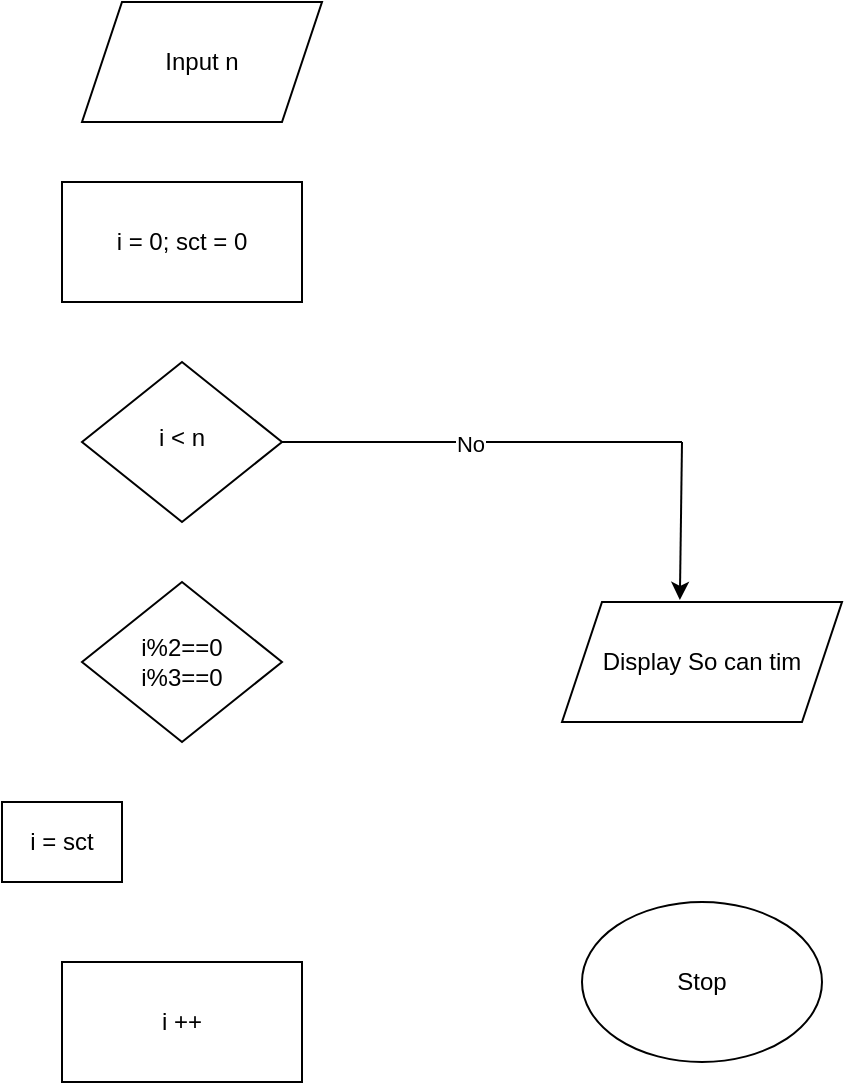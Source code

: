 <mxfile version="20.3.0" type="device"><diagram id="C5RBs43oDa-KdzZeNtuy" name="Page-1"><mxGraphModel dx="756" dy="802" grid="1" gridSize="10" guides="1" tooltips="1" connect="1" arrows="1" fold="1" page="1" pageScale="1" pageWidth="827" pageHeight="1169" math="0" shadow="0"><root><mxCell id="WIyWlLk6GJQsqaUBKTNV-0"/><mxCell id="WIyWlLk6GJQsqaUBKTNV-1" parent="WIyWlLk6GJQsqaUBKTNV-0"/><mxCell id="WIyWlLk6GJQsqaUBKTNV-10" value="i &amp;lt; n" style="rhombus;whiteSpace=wrap;html=1;shadow=0;fontFamily=Helvetica;fontSize=12;align=center;strokeWidth=1;spacing=6;spacingTop=-4;" parent="WIyWlLk6GJQsqaUBKTNV-1" vertex="1"><mxGeometry x="160" y="190" width="100" height="80" as="geometry"/></mxCell><mxCell id="IajNmQv0k_OoQxFvB4xv-0" value="Input n" style="shape=parallelogram;perimeter=parallelogramPerimeter;whiteSpace=wrap;html=1;fixedSize=1;" vertex="1" parent="WIyWlLk6GJQsqaUBKTNV-1"><mxGeometry x="160" y="10" width="120" height="60" as="geometry"/></mxCell><mxCell id="IajNmQv0k_OoQxFvB4xv-1" value="i = 0; sct = 0" style="rounded=0;whiteSpace=wrap;html=1;" vertex="1" parent="WIyWlLk6GJQsqaUBKTNV-1"><mxGeometry x="150" y="100" width="120" height="60" as="geometry"/></mxCell><mxCell id="IajNmQv0k_OoQxFvB4xv-3" value="i%2==0&lt;br&gt;i%3==0" style="rhombus;whiteSpace=wrap;html=1;" vertex="1" parent="WIyWlLk6GJQsqaUBKTNV-1"><mxGeometry x="160" y="300" width="100" height="80" as="geometry"/></mxCell><mxCell id="IajNmQv0k_OoQxFvB4xv-4" value="i = sct" style="rounded=0;whiteSpace=wrap;html=1;" vertex="1" parent="WIyWlLk6GJQsqaUBKTNV-1"><mxGeometry x="120" y="410" width="60" height="40" as="geometry"/></mxCell><mxCell id="IajNmQv0k_OoQxFvB4xv-6" value="i ++" style="rounded=0;whiteSpace=wrap;html=1;" vertex="1" parent="WIyWlLk6GJQsqaUBKTNV-1"><mxGeometry x="150" y="490" width="120" height="60" as="geometry"/></mxCell><mxCell id="IajNmQv0k_OoQxFvB4xv-7" value="Display So can tim" style="shape=parallelogram;perimeter=parallelogramPerimeter;whiteSpace=wrap;html=1;fixedSize=1;" vertex="1" parent="WIyWlLk6GJQsqaUBKTNV-1"><mxGeometry x="400" y="310" width="140" height="60" as="geometry"/></mxCell><mxCell id="IajNmQv0k_OoQxFvB4xv-8" value="Stop" style="ellipse;whiteSpace=wrap;html=1;" vertex="1" parent="WIyWlLk6GJQsqaUBKTNV-1"><mxGeometry x="410" y="460" width="120" height="80" as="geometry"/></mxCell><mxCell id="IajNmQv0k_OoQxFvB4xv-10" value="" style="endArrow=none;html=1;rounded=0;exitX=1;exitY=0.5;exitDx=0;exitDy=0;" edge="1" parent="WIyWlLk6GJQsqaUBKTNV-1" source="WIyWlLk6GJQsqaUBKTNV-10"><mxGeometry width="50" height="50" relative="1" as="geometry"><mxPoint x="360" y="440" as="sourcePoint"/><mxPoint x="460" y="230" as="targetPoint"/></mxGeometry></mxCell><mxCell id="IajNmQv0k_OoQxFvB4xv-12" value="No" style="edgeLabel;html=1;align=center;verticalAlign=middle;resizable=0;points=[];" vertex="1" connectable="0" parent="IajNmQv0k_OoQxFvB4xv-10"><mxGeometry x="-0.06" y="-1" relative="1" as="geometry"><mxPoint as="offset"/></mxGeometry></mxCell><mxCell id="IajNmQv0k_OoQxFvB4xv-11" value="" style="endArrow=classic;html=1;rounded=0;entryX=0.421;entryY=-0.017;entryDx=0;entryDy=0;entryPerimeter=0;" edge="1" parent="WIyWlLk6GJQsqaUBKTNV-1" target="IajNmQv0k_OoQxFvB4xv-7"><mxGeometry width="50" height="50" relative="1" as="geometry"><mxPoint x="460" y="230" as="sourcePoint"/><mxPoint x="410" y="390" as="targetPoint"/></mxGeometry></mxCell></root></mxGraphModel></diagram></mxfile>